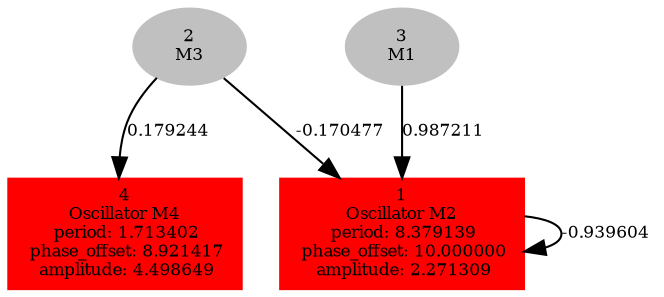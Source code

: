  digraph g{ forcelabels=true;
1 [label=<1<BR />Oscillator M2<BR /> period: 8.379139<BR /> phase_offset: 10.000000<BR /> amplitude: 2.271309>, shape=box,color=red,style=filled,fontsize=8];2[label=<2<BR/>M3>,color="grey",style=filled,fontsize=8];
3[label=<3<BR/>M1>,color="grey",style=filled,fontsize=8];
4 [label=<4<BR />Oscillator M4<BR /> period: 1.713402<BR /> phase_offset: 8.921417<BR /> amplitude: 4.498649>, shape=box,color=red,style=filled,fontsize=8];1 -> 1[label="-0.939604 ",fontsize="8"];
2 -> 1[label="-0.170477 ",fontsize="8"];
2 -> 4[label="0.179244 ",fontsize="8"];
3 -> 1[label="0.987211 ",fontsize="8"];
 }
